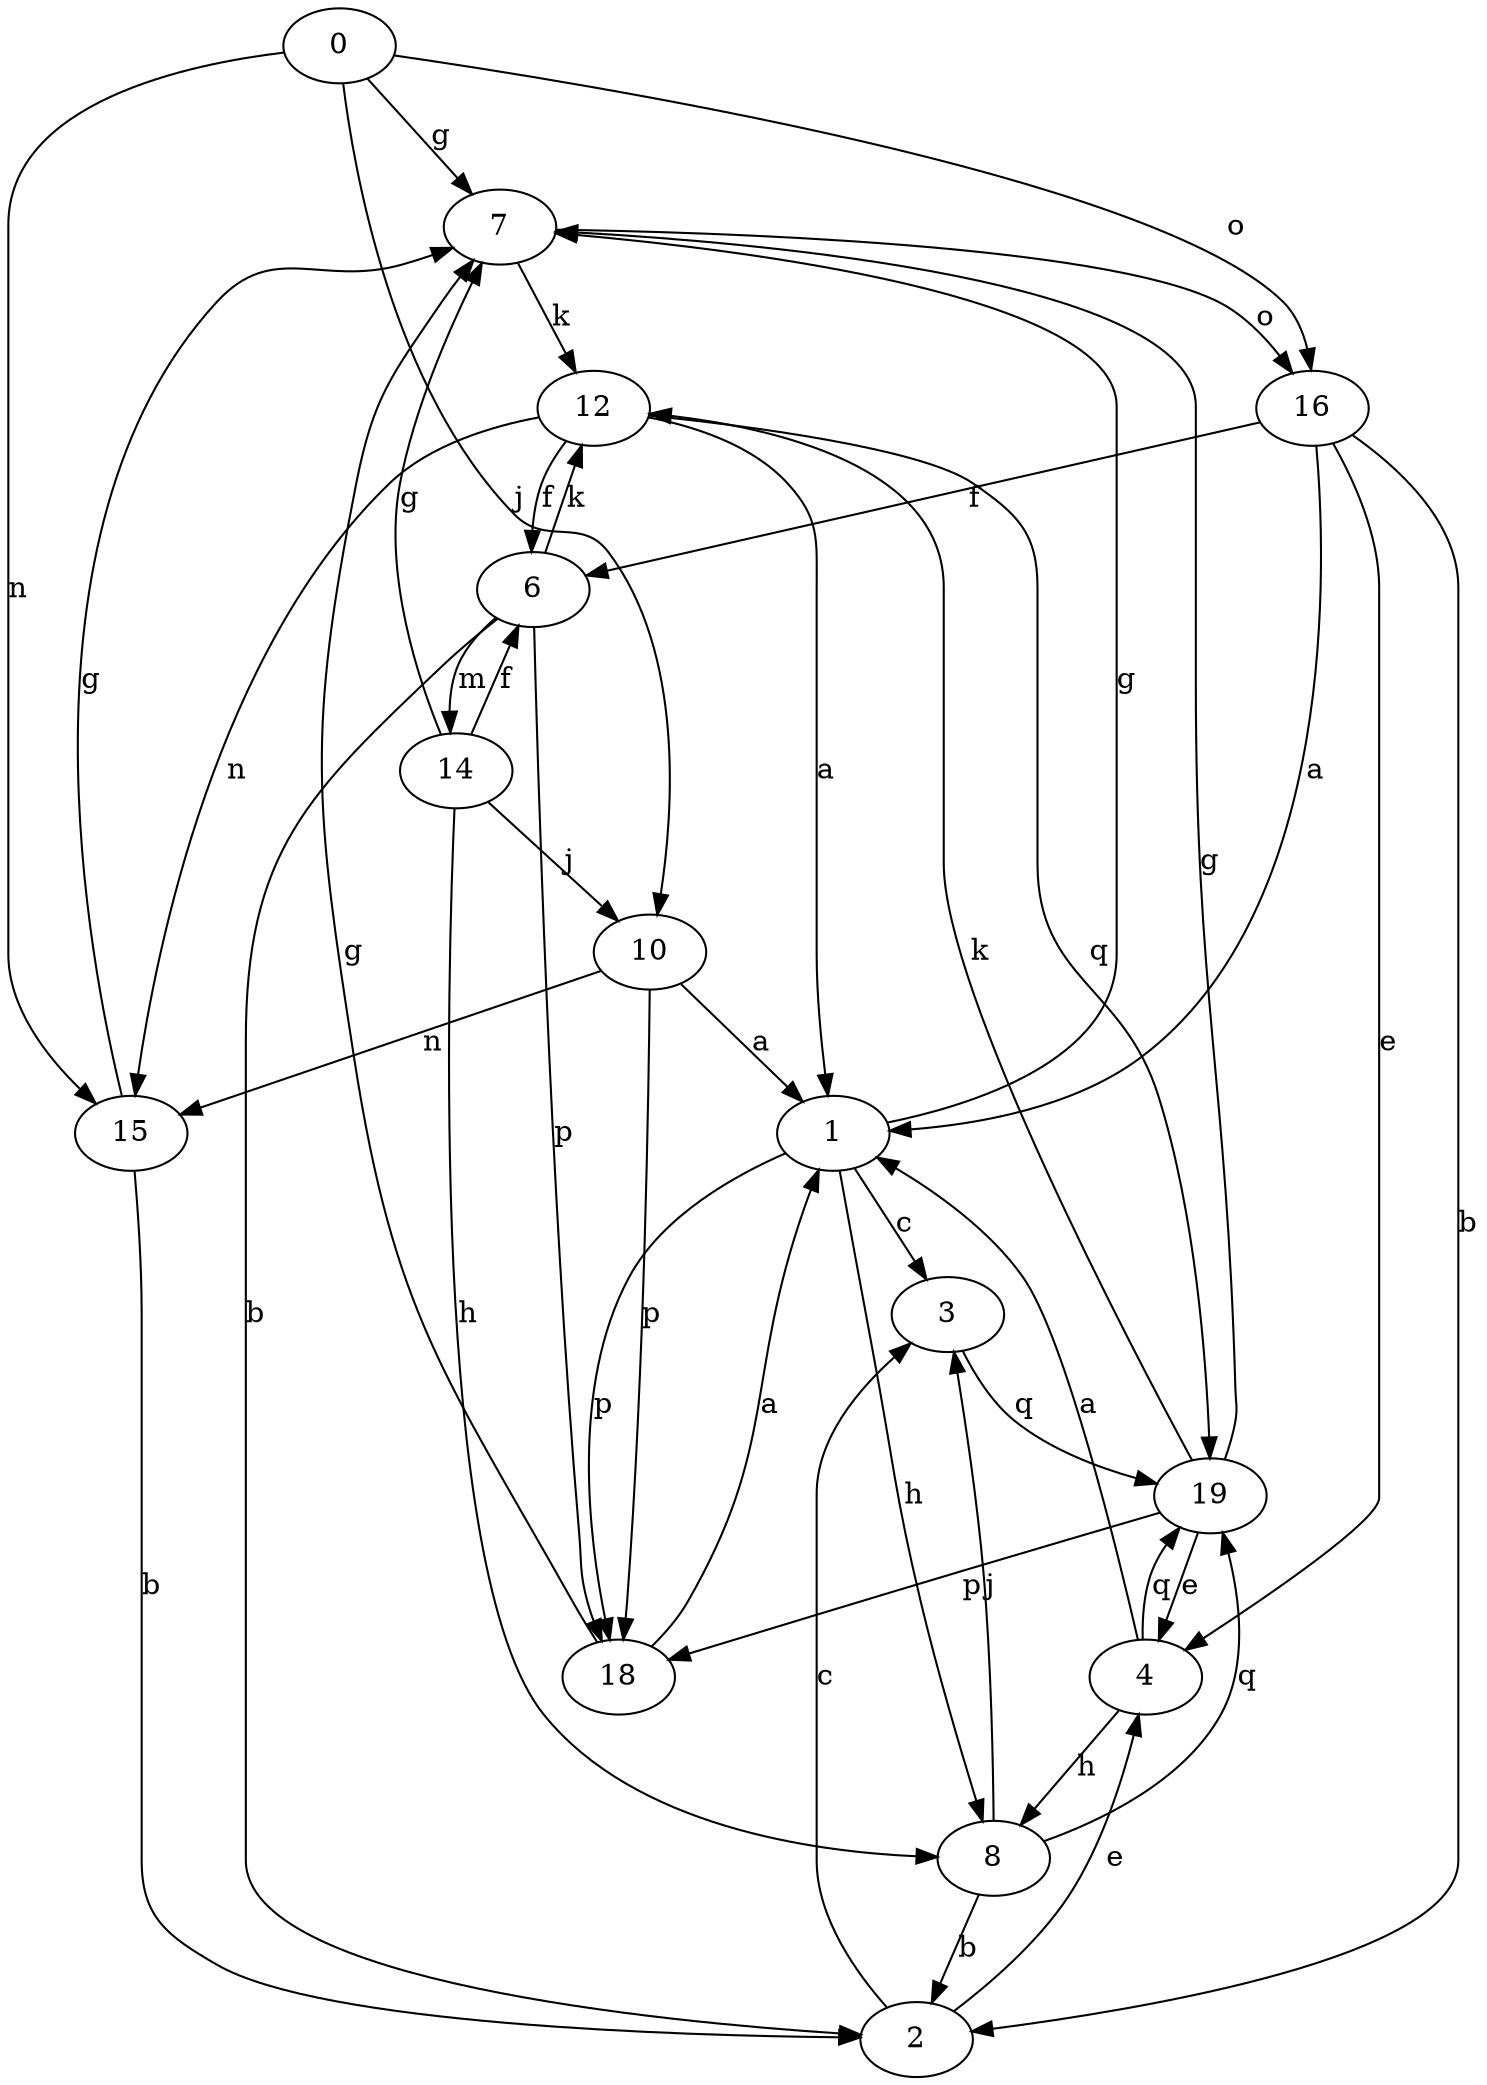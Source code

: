 strict digraph  {
0;
1;
2;
3;
4;
6;
7;
8;
10;
12;
14;
15;
16;
18;
19;
0 -> 7  [label=g];
0 -> 10  [label=j];
0 -> 15  [label=n];
0 -> 16  [label=o];
1 -> 3  [label=c];
1 -> 7  [label=g];
1 -> 8  [label=h];
1 -> 18  [label=p];
2 -> 3  [label=c];
2 -> 4  [label=e];
3 -> 19  [label=q];
4 -> 1  [label=a];
4 -> 8  [label=h];
4 -> 19  [label=q];
6 -> 2  [label=b];
6 -> 12  [label=k];
6 -> 14  [label=m];
6 -> 18  [label=p];
7 -> 12  [label=k];
7 -> 16  [label=o];
8 -> 2  [label=b];
8 -> 3  [label=j];
8 -> 19  [label=q];
10 -> 1  [label=a];
10 -> 15  [label=n];
10 -> 18  [label=p];
12 -> 1  [label=a];
12 -> 6  [label=f];
12 -> 15  [label=n];
12 -> 19  [label=q];
14 -> 6  [label=f];
14 -> 7  [label=g];
14 -> 8  [label=h];
14 -> 10  [label=j];
15 -> 2  [label=b];
15 -> 7  [label=g];
16 -> 1  [label=a];
16 -> 2  [label=b];
16 -> 4  [label=e];
16 -> 6  [label=f];
18 -> 1  [label=a];
18 -> 7  [label=g];
19 -> 4  [label=e];
19 -> 7  [label=g];
19 -> 12  [label=k];
19 -> 18  [label=p];
}
